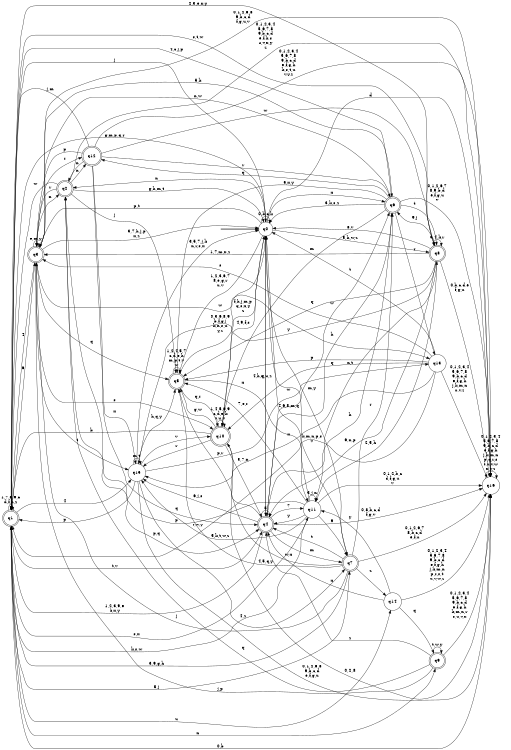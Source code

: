 digraph BlueStar {
__start0 [style = invis, shape = none, label = "", width = 0, height = 0];

rankdir=LR;
size="8,5";

s0 [style="filled", color="black", fillcolor="white" shape="circle", label="q0"];
s1 [style="rounded,filled", color="black", fillcolor="white" shape="doublecircle", label="q1"];
s2 [style="rounded,filled", color="black", fillcolor="white" shape="doublecircle", label="q2"];
s3 [style="rounded,filled", color="black", fillcolor="white" shape="doublecircle", label="q3"];
s4 [style="rounded,filled", color="black", fillcolor="white" shape="doublecircle", label="q4"];
s5 [style="rounded,filled", color="black", fillcolor="white" shape="doublecircle", label="q5"];
s6 [style="rounded,filled", color="black", fillcolor="white" shape="doublecircle", label="q6"];
s7 [style="rounded,filled", color="black", fillcolor="white" shape="doublecircle", label="q7"];
s8 [style="rounded,filled", color="black", fillcolor="white" shape="doublecircle", label="q8"];
s9 [style="rounded,filled", color="black", fillcolor="white" shape="doublecircle", label="q9"];
s10 [style="rounded,filled", color="black", fillcolor="white" shape="doublecircle", label="q10"];
s11 [style="filled", color="black", fillcolor="white" shape="circle", label="q11"];
s12 [style="rounded,filled", color="black", fillcolor="white" shape="doublecircle", label="q12"];
s13 [style="filled", color="black", fillcolor="white" shape="circle", label="q13"];
s14 [style="filled", color="black", fillcolor="white" shape="circle", label="q14"];
s15 [style="filled", color="black", fillcolor="white" shape="circle", label="q15"];
s16 [style="filled", color="black", fillcolor="white" shape="circle", label="q16"];
subgraph cluster_main { 
	graph [pad=".75", ranksep="0.15", nodesep="0.15"];
	 style=invis; 
	__start0 -> s0 [penwidth=2];
}
s0 -> s0 [label="0,b,c,k"];
s0 -> s1 [label="j"];
s0 -> s2 [label="n"];
s0 -> s3 [label="p,t"];
s0 -> s4 [label="q"];
s0 -> s5 [label="1,2,3,6,7\n8,e,g,r\nu,v"];
s0 -> s6 [label="x"];
s0 -> s7 [label="m,y"];
s0 -> s8 [label="5,h,w,z"];
s0 -> s10 [label="4,9,f,s"];
s0 -> s16 [label="d"];
s1 -> s0 [label="g,m,p,q,r"];
s1 -> s1 [label="1,7,8,9,c\nd,f,h,z"];
s1 -> s3 [label="6"];
s1 -> s4 [label="t,v"];
s1 -> s7 [label="5,j"];
s1 -> s8 [label="2,3,e,x,y"];
s1 -> s9 [label="n"];
s1 -> s11 [label="k,s,w"];
s1 -> s14 [label="u"];
s1 -> s15 [label="4"];
s1 -> s16 [label="0,b"];
s2 -> s0 [label="g,h,m,t"];
s2 -> s1 [label="w"];
s2 -> s3 [label="r"];
s2 -> s4 [label="p,q"];
s2 -> s5 [label="j"];
s2 -> s12 [label="n"];
s2 -> s16 [label="0,1,2,3,4\n5,6,7,8\n9,b,c,d\ne,f,k,s\nu,v,x,y\nz"];
s3 -> s0 [label="3,7,h,j,p\nx,z"];
s3 -> s1 [label="4"];
s3 -> s2 [label="n"];
s3 -> s3 [label="e,m,y"];
s3 -> s5 [label="q"];
s3 -> s6 [label="5,k"];
s3 -> s10 [label="s"];
s3 -> s12 [label="r"];
s3 -> s13 [label="w"];
s3 -> s15 [label="t"];
s3 -> s16 [label="0,1,2,6,8\n9,b,c,d\nf,g,u,v"];
s4 -> s0 [label="4,h,q,u,z"];
s4 -> s1 [label="1,2,3,9,e\nk,x,y"];
s4 -> s4 [label="5"];
s4 -> s5 [label="p,r"];
s4 -> s6 [label="w"];
s4 -> s7 [label="m"];
s4 -> s8 [label="n,t"];
s4 -> s11 [label="7"];
s4 -> s15 [label="6,j,s"];
s4 -> s16 [label="0,8,b,c,d\nf,g,v"];
s5 -> s0 [label="0,3,6,8,9\nb,f,g,j\nk,n,s,u\ny,z"];
s5 -> s5 [label="1,2,4,5,7\nc,d,e,h\nm,p,t,v\nw"];
s5 -> s10 [label="q,r"];
s5 -> s11 [label="x"];
s6 -> s0 [label="3,k,s,z"];
s6 -> s1 [label="4,c,j,p"];
s6 -> s3 [label="n,w"];
s6 -> s4 [label="h"];
s6 -> s5 [label="5,x,y"];
s6 -> s8 [label="t"];
s6 -> s10 [label="m"];
s6 -> s12 [label="q"];
s6 -> s13 [label="r"];
s6 -> s16 [label="0,1,2,6,7\n8,9,b,d\ne,f,g,u\nv"];
s7 -> s0 [label="k,m,n,p,s\nv"];
s7 -> s1 [label="3,9,g,h"];
s7 -> s3 [label="j"];
s7 -> s4 [label="t"];
s7 -> s5 [label="4,5,q,y"];
s7 -> s6 [label="r"];
s7 -> s10 [label="w,x"];
s7 -> s14 [label="z"];
s7 -> s16 [label="0,1,2,6,7\n8,b,c,d\ne,f,u"];
s8 -> s0 [label="8,v"];
s8 -> s1 [label="s,t,w"];
s8 -> s3 [label="1,7,m,x,z"];
s8 -> s4 [label="6,n,p"];
s8 -> s5 [label="q"];
s8 -> s6 [label="9,j"];
s8 -> s8 [label="3,4,k,r"];
s8 -> s11 [label="2,5,h"];
s8 -> s15 [label="y"];
s8 -> s16 [label="0,b,c,d,e\nf,g,u"];
s9 -> s2 [label="q"];
s9 -> s3 [label="j,p"];
s9 -> s4 [label="z"];
s9 -> s9 [label="t,w,y"];
s9 -> s16 [label="0,1,2,3,4\n5,6,7,8\n9,b,c,d\ne,f,g,h\nk,m,n,r\ns,u,v,x"];
s10 -> s0 [label="f,h,j,m,p\nq,s,x,y\nz"];
s10 -> s1 [label="b"];
s10 -> s4 [label="3,7,n"];
s10 -> s5 [label="g,w"];
s10 -> s10 [label="1,4,5,6,9\nc,d,e,k\nt,u,v"];
s10 -> s15 [label="r"];
s10 -> s16 [label="0,2,8"];
s11 -> s0 [label="4,6,8,m,q"];
s11 -> s1 [label="s,x"];
s11 -> s2 [label="p"];
s11 -> s4 [label="y"];
s11 -> s5 [label="7,e,r"];
s11 -> s6 [label="h"];
s11 -> s7 [label="9"];
s11 -> s11 [label="3,j,n"];
s11 -> s15 [label="5,k,t,w,z"];
s11 -> s16 [label="0,1,2,b,c\nd,f,g,u\nv"];
s12 -> s1 [label="j,m"];
s12 -> s2 [label="n"];
s12 -> s3 [label="p"];
s12 -> s4 [label="q"];
s12 -> s6 [label="r"];
s12 -> s8 [label="w"];
s12 -> s15 [label="x"];
s12 -> s16 [label="0,1,2,3,4\n5,6,7,8\n9,b,c,d\ne,f,g,h\nk,s,t,u\nv,y,z"];
s13 -> s0 [label="t"];
s13 -> s1 [label="r,w,y"];
s13 -> s3 [label="s"];
s13 -> s5 [label="p"];
s13 -> s10 [label="q"];
s13 -> s15 [label="x"];
s13 -> s16 [label="0,1,2,3,4\n5,6,7,8\n9,b,c,d\ne,f,g,h\nj,k,m,n\nu,v,z"];
s14 -> s4 [label="x"];
s14 -> s9 [label="q"];
s14 -> s11 [label="y"];
s14 -> s16 [label="0,1,2,3,4\n5,6,7,8\n9,b,c,d\ne,f,g,h\nj,k,m,n\np,r,s,t\nu,v,w,z"];
s15 -> s0 [label="3,5,7,j,k\nn,r,s,x"];
s15 -> s1 [label="p"];
s15 -> s5 [label="h,q,y"];
s15 -> s7 [label="4,z"];
s15 -> s10 [label="v"];
s15 -> s13 [label="w"];
s15 -> s15 [label="m,t"];
s15 -> s16 [label="0,1,2,6,8\n9,b,c,d\ne,f,g,u"];
s16 -> s16 [label="0,1,2,3,4\n5,6,7,8\n9,b,c,d\ne,f,g,h\nj,k,m,n\np,q,r,s\nt,u,v,w\nx,y,z"];

}